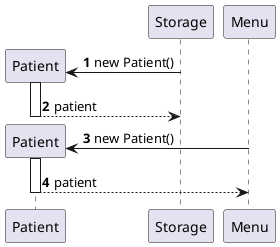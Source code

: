 [comment] <> (@@author Geeeetyx)

@startuml
'https://plantuml.com/sequence-diagram

autonumber

create Patient
Storage -> Patient : new Patient()
activate Patient
Patient --> Storage: patient
deactivate Patient

create Patient
Menu -> Patient : new Patient()
activate Patient
Patient --> Menu: patient
deactivate Patient

@enduml